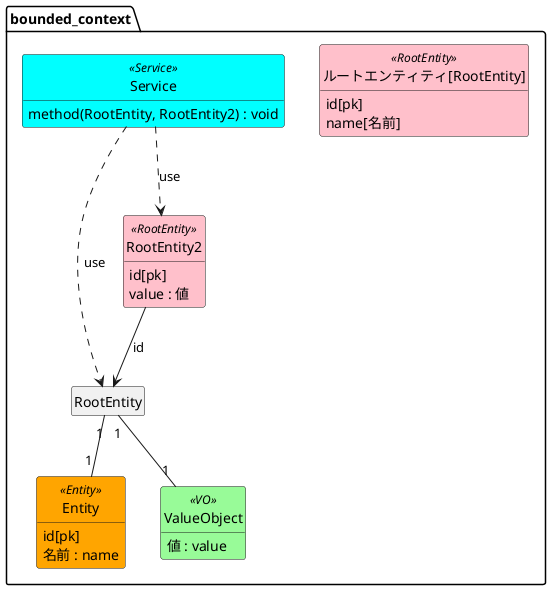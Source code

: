 @startuml

' see: https://plantuml.com/ja-dark/class-diagram

skinparam class {
  BackgroundColor<<RootEntity>> pink
  BackgroundColor<<Entity>> orange
  BackgroundColor<<VO>> palegreen
  BackgroundColor<<Service>> cyan
}
hide circle
hide empty members

' 境界付けられたコンテキストを定義する場合は namespace を使用する
namespace bounded_context {
  class ルートエンティティ[RootEntity]<<RootEntity>> {
    ' エンティティのキーとなるフィールドには [pk] を付与
    ' 複合キーの場合複数のフィールドに [pk] を付与
    id[pk]
    ' 日本語表記[英語表記]
    ' id 等の名称が明確な場合は省略可
    name[名前]
  }
  class Entity<<Entity>> {
    id[pk]
    名前 : name
  }
  class ValueObject<<VO>> {
    値 : value
  }
  RootEntity "1" -- "1" Entity
  RootEntity "1" -- "1" ValueObject

  class RootEntity2<<RootEntity>> {
    id[pk]
    value : 値
  }
  ' ID等による緩い関連は "--> : 関連フィールド" の表記で表現
  RootEntity2 --> RootEntity : id

  class Service<<Service>> {
    ' 関数名(引数) : 戻り値
    method(RootEntity, RootEntity2) : void
  }
  ' サービスが利用するエンティティを表す
  Service ..> RootEntity : use
  Service ..> RootEntity2 : use
}

@enduml

